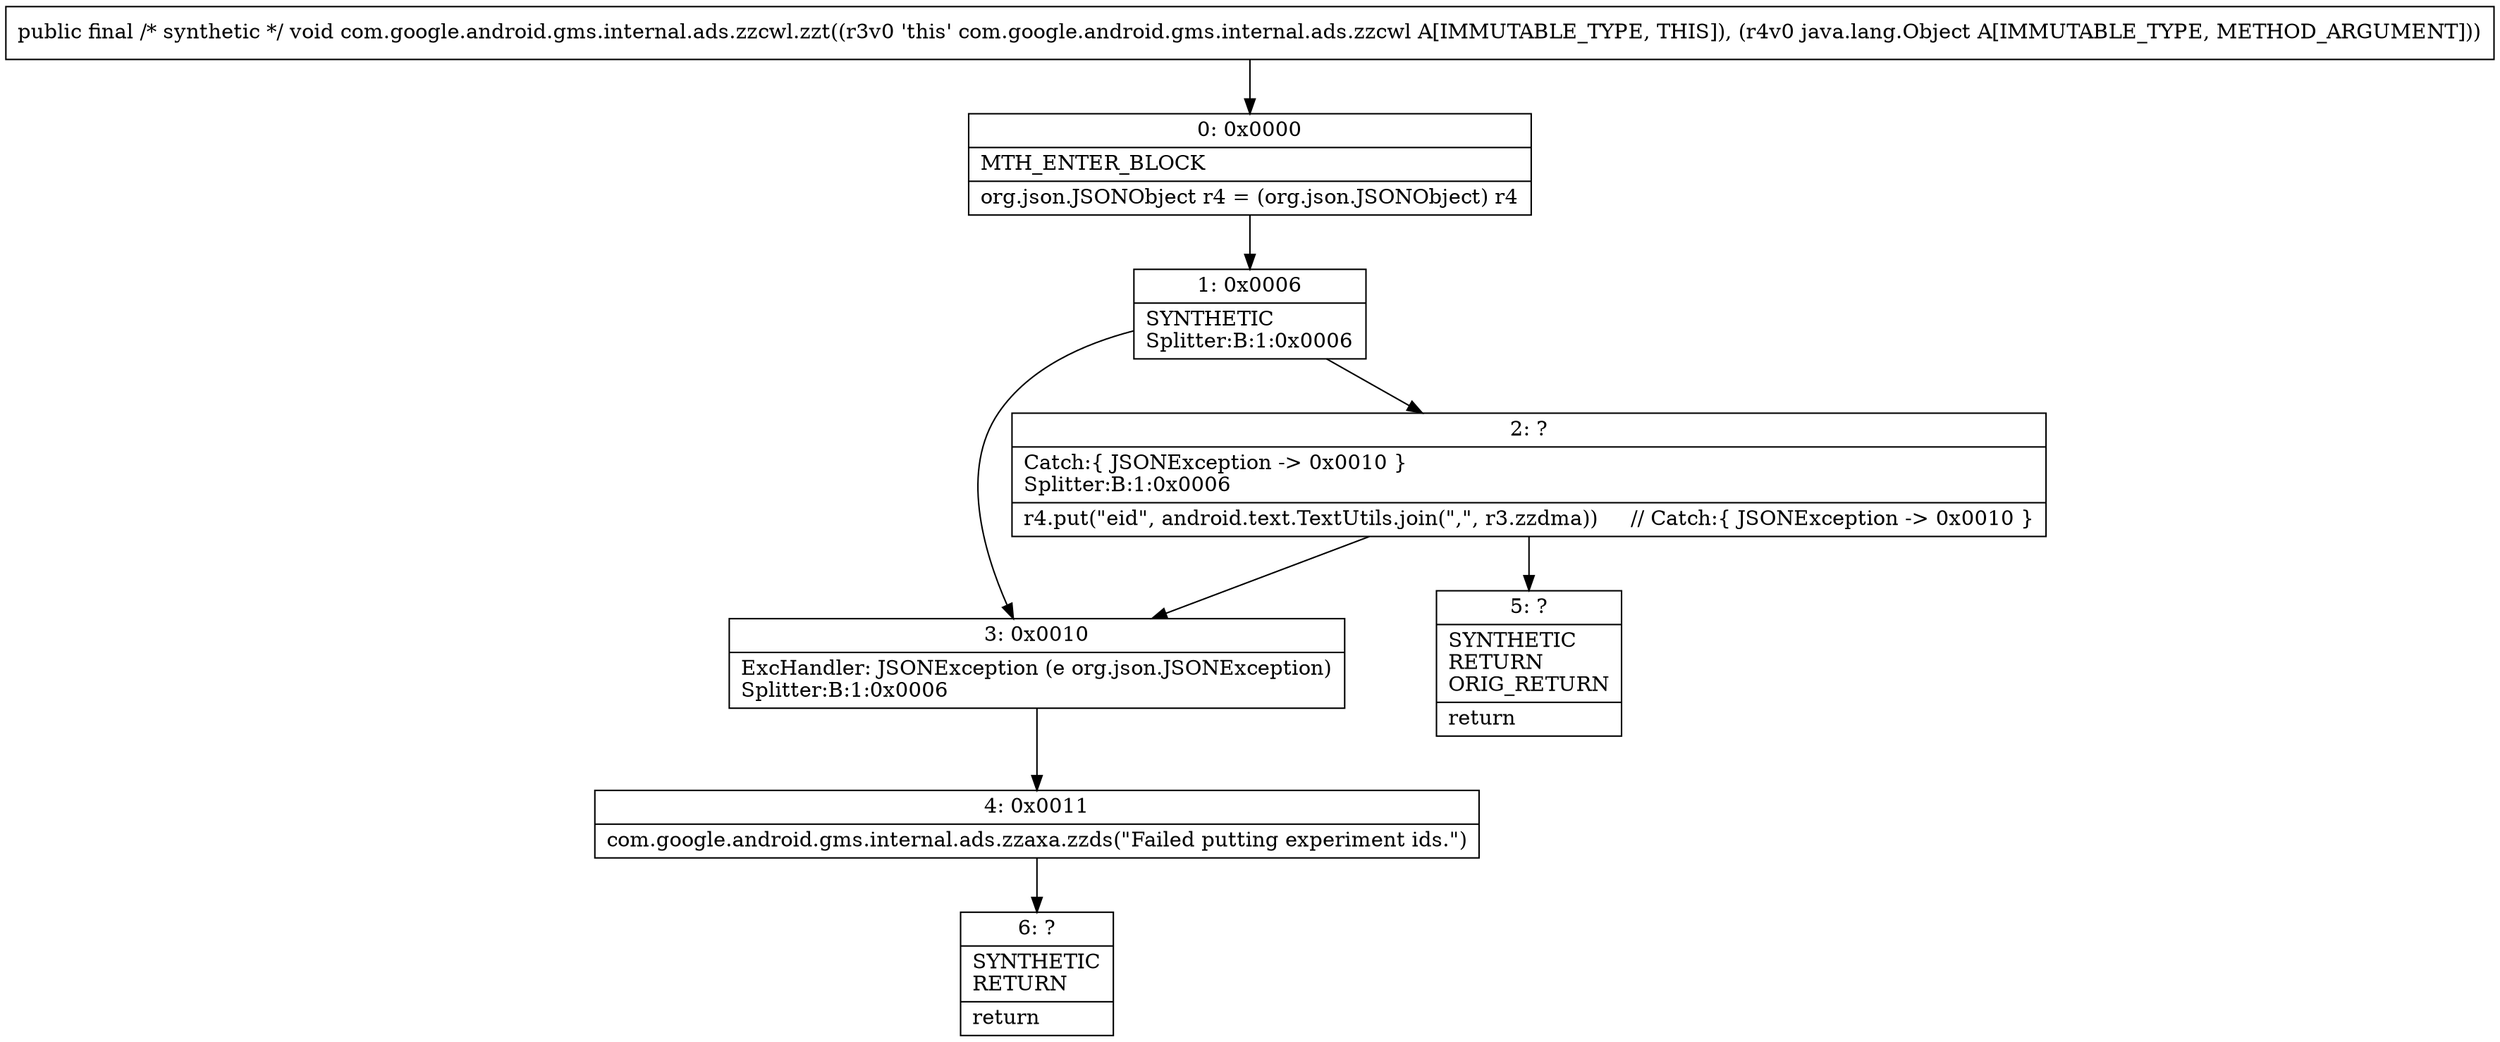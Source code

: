 digraph "CFG forcom.google.android.gms.internal.ads.zzcwl.zzt(Ljava\/lang\/Object;)V" {
Node_0 [shape=record,label="{0\:\ 0x0000|MTH_ENTER_BLOCK\l|org.json.JSONObject r4 = (org.json.JSONObject) r4\l}"];
Node_1 [shape=record,label="{1\:\ 0x0006|SYNTHETIC\lSplitter:B:1:0x0006\l}"];
Node_2 [shape=record,label="{2\:\ ?|Catch:\{ JSONException \-\> 0x0010 \}\lSplitter:B:1:0x0006\l|r4.put(\"eid\", android.text.TextUtils.join(\",\", r3.zzdma))     \/\/ Catch:\{ JSONException \-\> 0x0010 \}\l}"];
Node_3 [shape=record,label="{3\:\ 0x0010|ExcHandler: JSONException (e org.json.JSONException)\lSplitter:B:1:0x0006\l}"];
Node_4 [shape=record,label="{4\:\ 0x0011|com.google.android.gms.internal.ads.zzaxa.zzds(\"Failed putting experiment ids.\")\l}"];
Node_5 [shape=record,label="{5\:\ ?|SYNTHETIC\lRETURN\lORIG_RETURN\l|return\l}"];
Node_6 [shape=record,label="{6\:\ ?|SYNTHETIC\lRETURN\l|return\l}"];
MethodNode[shape=record,label="{public final \/* synthetic *\/ void com.google.android.gms.internal.ads.zzcwl.zzt((r3v0 'this' com.google.android.gms.internal.ads.zzcwl A[IMMUTABLE_TYPE, THIS]), (r4v0 java.lang.Object A[IMMUTABLE_TYPE, METHOD_ARGUMENT])) }"];
MethodNode -> Node_0;
Node_0 -> Node_1;
Node_1 -> Node_2;
Node_1 -> Node_3;
Node_2 -> Node_3;
Node_2 -> Node_5;
Node_3 -> Node_4;
Node_4 -> Node_6;
}

